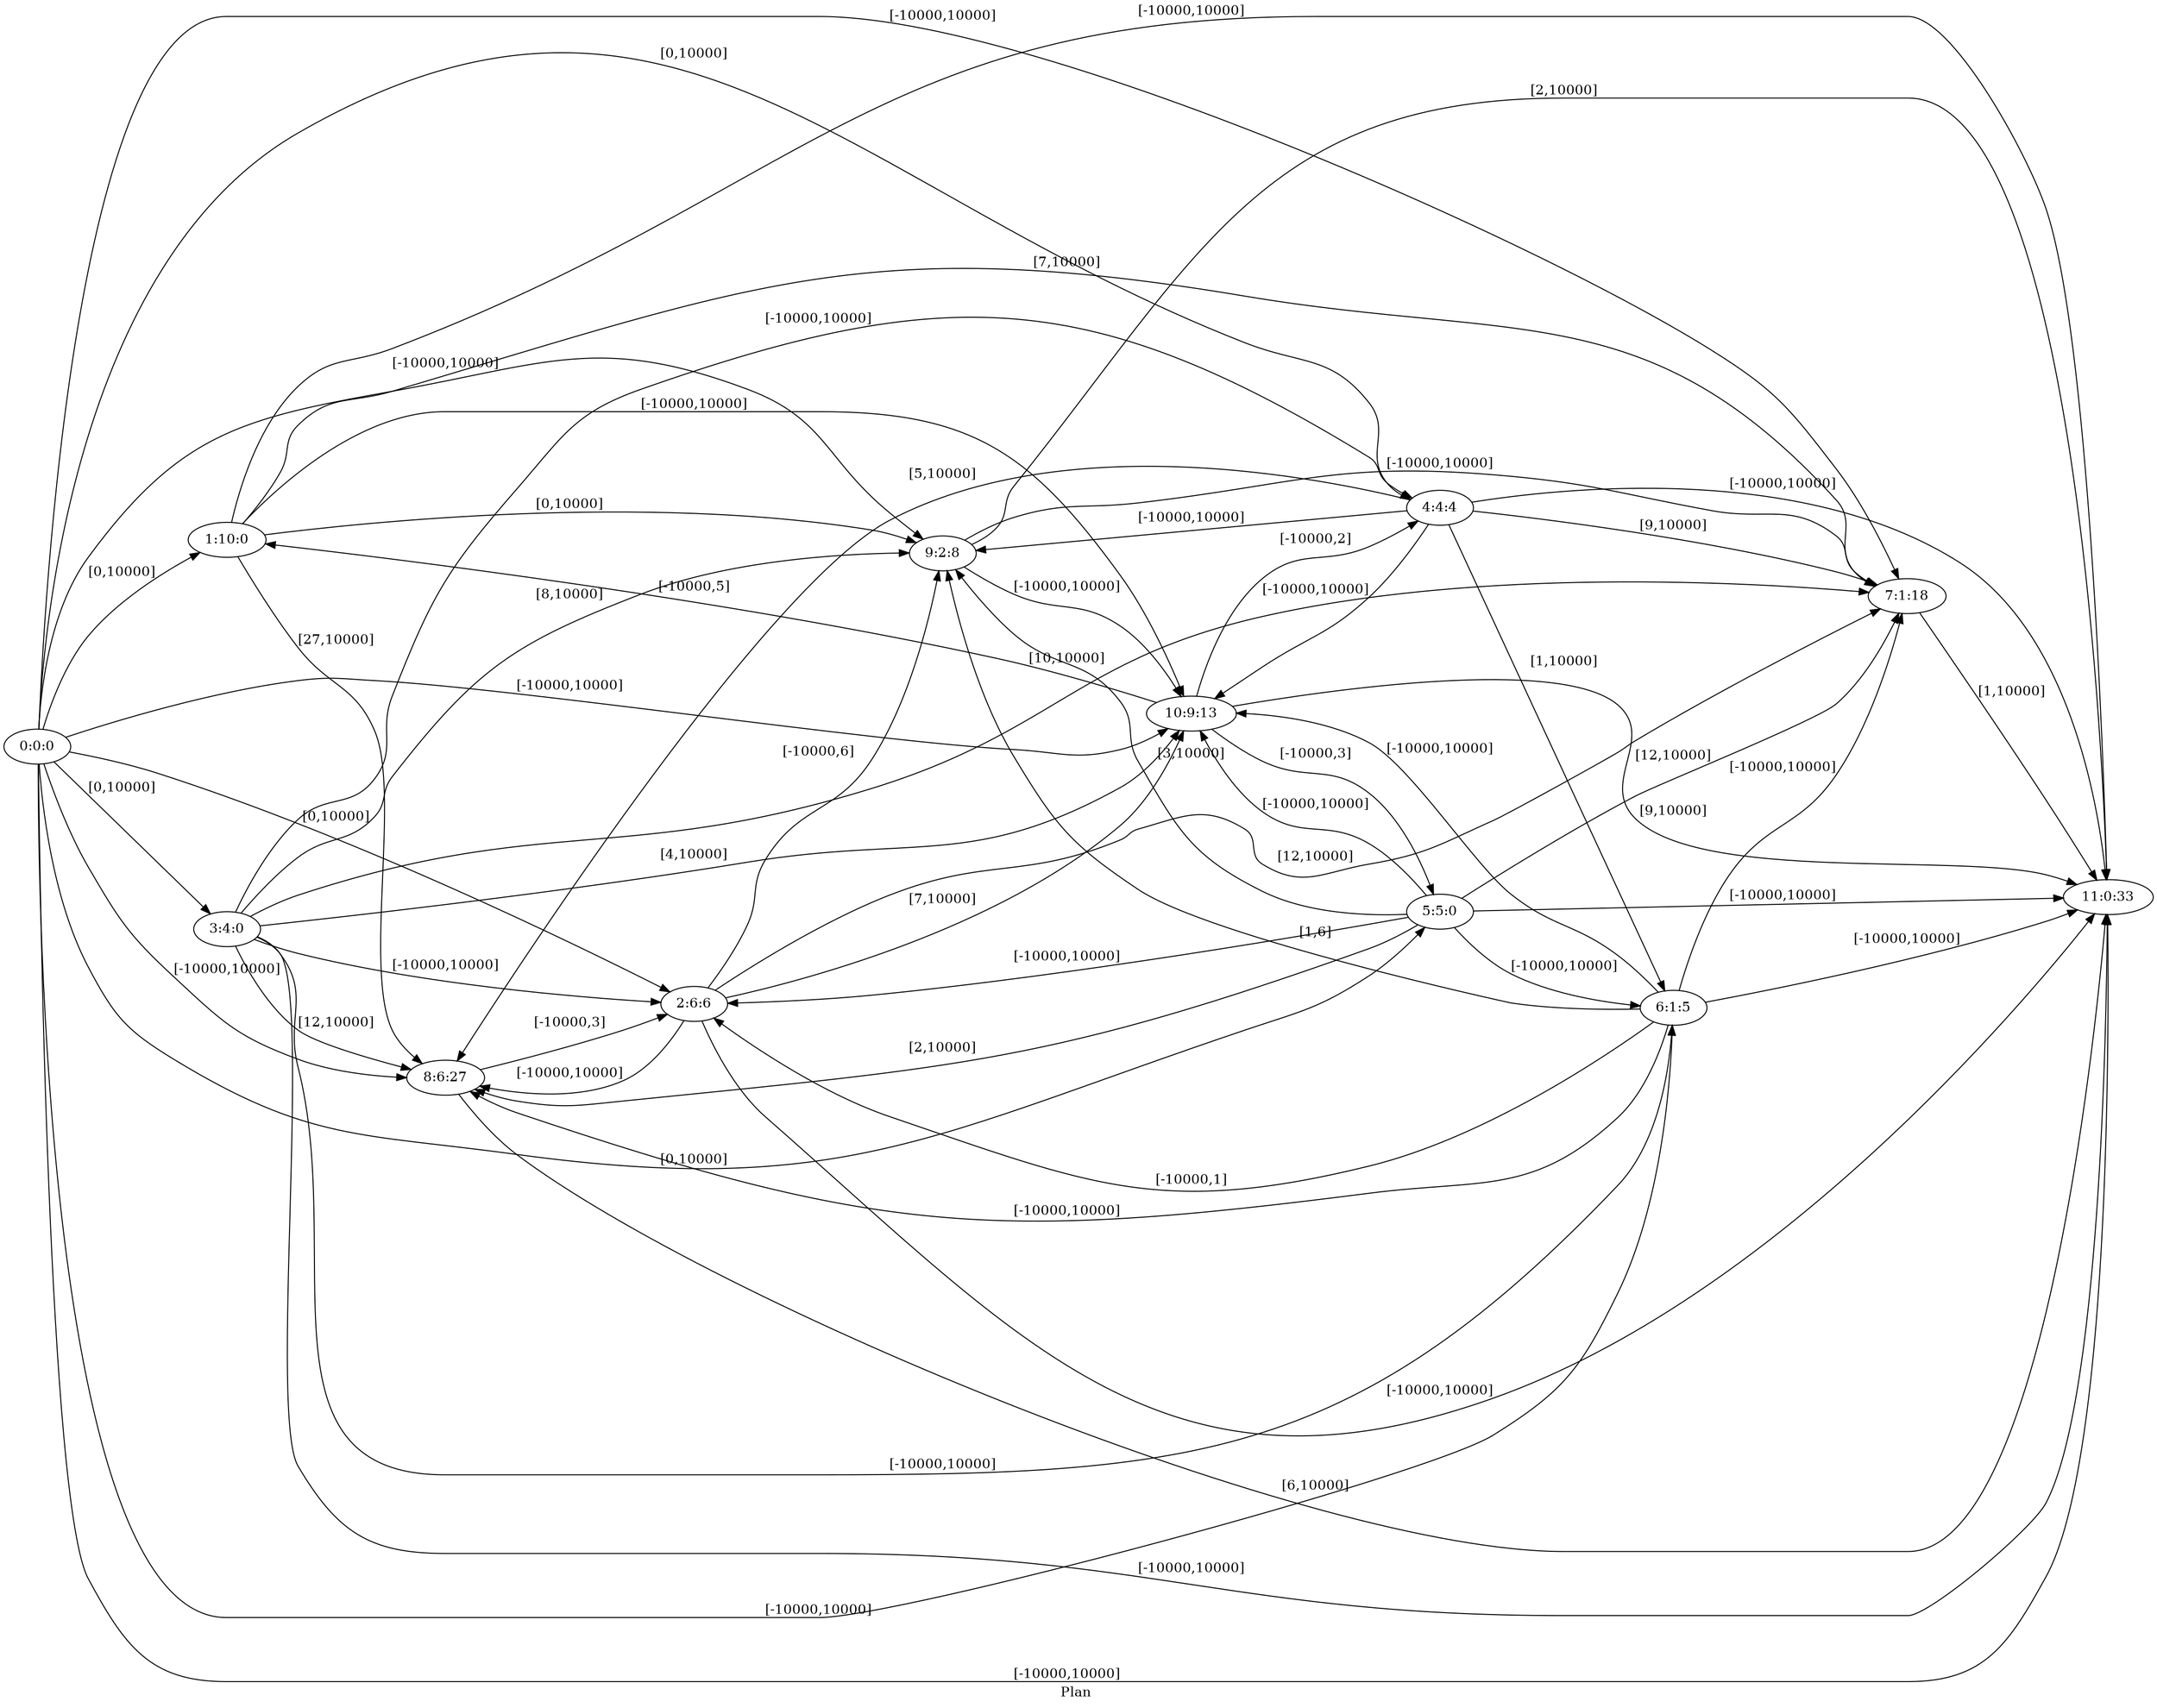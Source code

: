 digraph G {
 rankdir = LR;
 nodesep = .45; 
 size = 30;
label="Plan ";
 fldt = 0.949821;
"0:0:0"->"1:10:0"[ label = "[0,10000]"];
"0:0:0"->"2:6:6"[ label = "[0,10000]"];
"0:0:0"->"3:4:0"[ label = "[0,10000]"];
"0:0:0"->"4:4:4"[ label = "[0,10000]"];
"0:0:0"->"5:5:0"[ label = "[0,10000]"];
"0:0:0"->"6:1:5"[ label = "[-10000,10000]"];
"0:0:0"->"7:1:18"[ label = "[-10000,10000]"];
"0:0:0"->"8:6:27"[ label = "[-10000,10000]"];
"0:0:0"->"9:2:8"[ label = "[-10000,10000]"];
"0:0:0"->"10:9:13"[ label = "[-10000,10000]"];
"0:0:0"->"11:0:33"[ label = "[-10000,10000]"];
"1:10:0"->"7:1:18"[ label = "[7,10000]"];
"1:10:0"->"8:6:27"[ label = "[27,10000]"];
"1:10:0"->"9:2:8"[ label = "[0,10000]"];
"1:10:0"->"10:9:13"[ label = "[-10000,10000]"];
"1:10:0"->"11:0:33"[ label = "[-10000,10000]"];
"2:6:6"->"7:1:18"[ label = "[12,10000]"];
"2:6:6"->"8:6:27"[ label = "[-10000,10000]"];
"2:6:6"->"9:2:8"[ label = "[-10000,6]"];
"2:6:6"->"10:9:13"[ label = "[7,10000]"];
"2:6:6"->"11:0:33"[ label = "[-10000,10000]"];
"3:4:0"->"2:6:6"[ label = "[-10000,10000]"];
"3:4:0"->"4:4:4"[ label = "[-10000,10000]"];
"3:4:0"->"6:1:5"[ label = "[-10000,10000]"];
"3:4:0"->"7:1:18"[ label = "[10,10000]"];
"3:4:0"->"8:6:27"[ label = "[12,10000]"];
"3:4:0"->"9:2:8"[ label = "[8,10000]"];
"3:4:0"->"10:9:13"[ label = "[4,10000]"];
"3:4:0"->"11:0:33"[ label = "[-10000,10000]"];
"4:4:4"->"6:1:5"[ label = "[1,10000]"];
"4:4:4"->"7:1:18"[ label = "[9,10000]"];
"4:4:4"->"8:6:27"[ label = "[5,10000]"];
"4:4:4"->"9:2:8"[ label = "[-10000,10000]"];
"4:4:4"->"10:9:13"[ label = "[-10000,10000]"];
"4:4:4"->"11:0:33"[ label = "[-10000,10000]"];
"5:5:0"->"2:6:6"[ label = "[-10000,10000]"];
"5:5:0"->"6:1:5"[ label = "[-10000,10000]"];
"5:5:0"->"7:1:18"[ label = "[12,10000]"];
"5:5:0"->"8:6:27"[ label = "[2,10000]"];
"5:5:0"->"9:2:8"[ label = "[3,10000]"];
"5:5:0"->"10:9:13"[ label = "[-10000,10000]"];
"5:5:0"->"11:0:33"[ label = "[-10000,10000]"];
"6:1:5"->"2:6:6"[ label = "[-10000,1]"];
"6:1:5"->"7:1:18"[ label = "[-10000,10000]"];
"6:1:5"->"8:6:27"[ label = "[-10000,10000]"];
"6:1:5"->"9:2:8"[ label = "[1,6]"];
"6:1:5"->"10:9:13"[ label = "[-10000,10000]"];
"6:1:5"->"11:0:33"[ label = "[-10000,10000]"];
"7:1:18"->"11:0:33"[ label = "[1,10000]"];
"8:6:27"->"2:6:6"[ label = "[-10000,3]"];
"8:6:27"->"11:0:33"[ label = "[6,10000]"];
"9:2:8"->"7:1:18"[ label = "[-10000,10000]"];
"9:2:8"->"10:9:13"[ label = "[-10000,10000]"];
"9:2:8"->"11:0:33"[ label = "[2,10000]"];
"10:9:13"->"1:10:0"[ label = "[-10000,5]"];
"10:9:13"->"4:4:4"[ label = "[-10000,2]"];
"10:9:13"->"5:5:0"[ label = "[-10000,3]"];
"10:9:13"->"11:0:33"[ label = "[9,10000]"];
}
